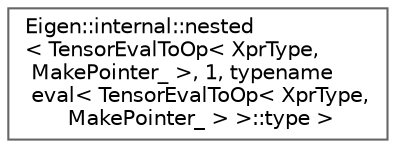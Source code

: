 digraph "类继承关系图"
{
 // LATEX_PDF_SIZE
  bgcolor="transparent";
  edge [fontname=Helvetica,fontsize=10,labelfontname=Helvetica,labelfontsize=10];
  node [fontname=Helvetica,fontsize=10,shape=box,height=0.2,width=0.4];
  rankdir="LR";
  Node0 [id="Node000000",label="Eigen::internal::nested\l\< TensorEvalToOp\< XprType,\l MakePointer_ \>, 1, typename\l eval\< TensorEvalToOp\< XprType,\l MakePointer_ \> \>::type \>",height=0.2,width=0.4,color="grey40", fillcolor="white", style="filled",URL="$struct_eigen_1_1internal_1_1nested_3_01_tensor_eval_to_op_3_01_xpr_type_00_01_make_pointer___01_98b103532d565d0e57efbce4aca129cf.html",tooltip=" "];
}
